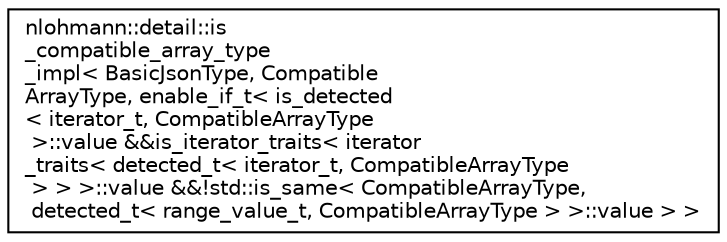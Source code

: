 digraph "Graphical Class Hierarchy"
{
 // LATEX_PDF_SIZE
  edge [fontname="Helvetica",fontsize="10",labelfontname="Helvetica",labelfontsize="10"];
  node [fontname="Helvetica",fontsize="10",shape=record];
  rankdir="LR";
  Node0 [label="nlohmann::detail::is\l_compatible_array_type\l_impl\< BasicJsonType, Compatible\lArrayType, enable_if_t\< is_detected\l\< iterator_t, CompatibleArrayType\l \>::value &&is_iterator_traits\< iterator\l_traits\< detected_t\< iterator_t, CompatibleArrayType\l \> \> \>::value &&!std::is_same\< CompatibleArrayType,\l detected_t\< range_value_t, CompatibleArrayType \> \>::value \> \>",height=0.2,width=0.4,color="black", fillcolor="white", style="filled",URL="$structnlohmann_1_1detail_1_1is__compatible__array__type__impl_3_01BasicJsonType_00_01CompatibleAfaa3c0bd038fd031f5ee109e19639e03.html",tooltip=" "];
}
